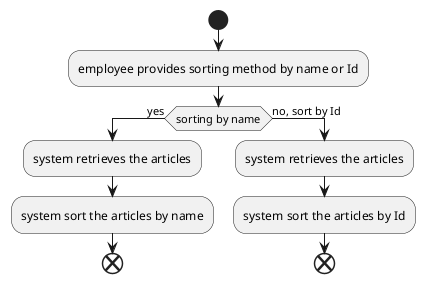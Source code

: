 @startuml
start
:employee provides sorting method by name or Id;

if(sorting by name) then (yes)
    :system retrieves the articles;
    :system sort the articles by name;
    end;
else (no, sort by Id)
        :system retrieves the articles;
        :system sort the articles by Id;
        end;
@enduml